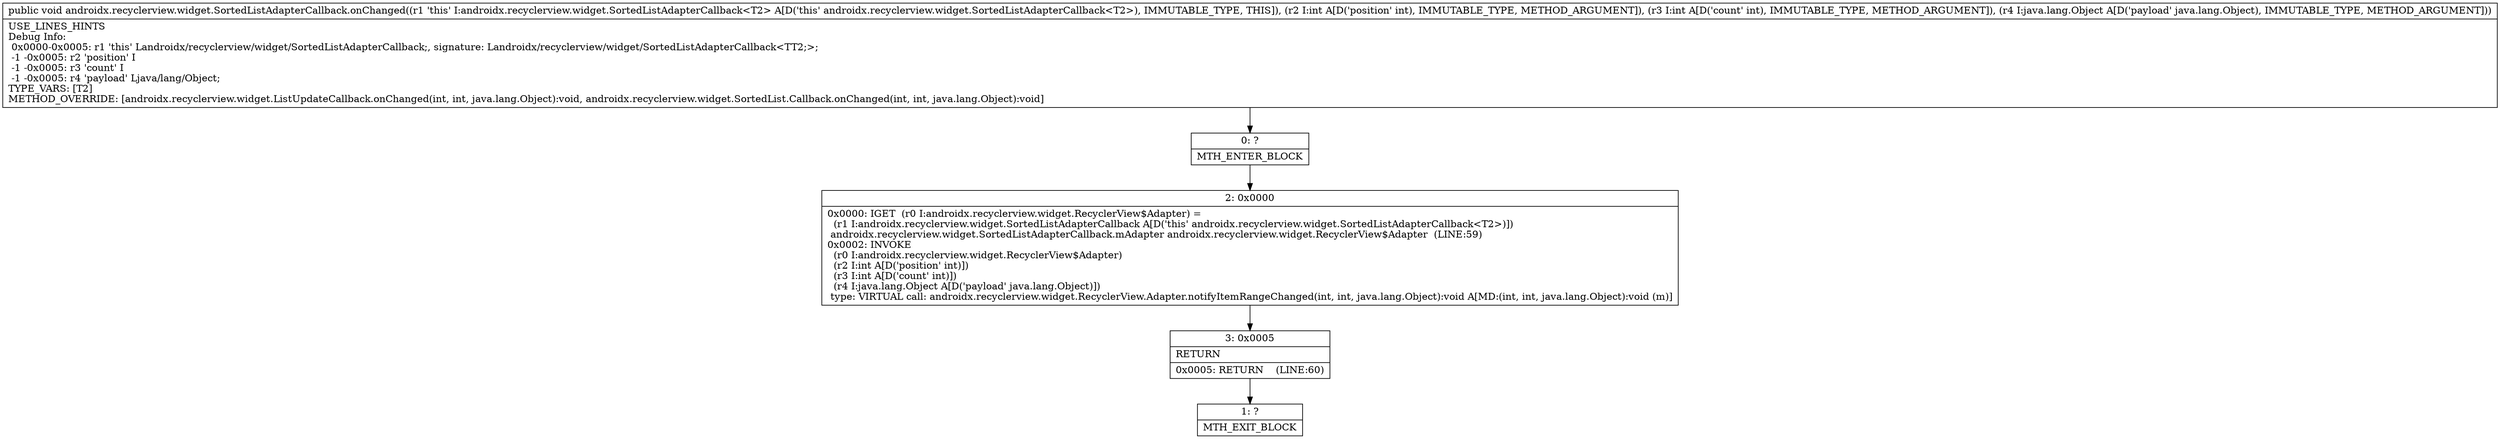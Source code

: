 digraph "CFG forandroidx.recyclerview.widget.SortedListAdapterCallback.onChanged(IILjava\/lang\/Object;)V" {
Node_0 [shape=record,label="{0\:\ ?|MTH_ENTER_BLOCK\l}"];
Node_2 [shape=record,label="{2\:\ 0x0000|0x0000: IGET  (r0 I:androidx.recyclerview.widget.RecyclerView$Adapter) = \l  (r1 I:androidx.recyclerview.widget.SortedListAdapterCallback A[D('this' androidx.recyclerview.widget.SortedListAdapterCallback\<T2\>)])\l androidx.recyclerview.widget.SortedListAdapterCallback.mAdapter androidx.recyclerview.widget.RecyclerView$Adapter  (LINE:59)\l0x0002: INVOKE  \l  (r0 I:androidx.recyclerview.widget.RecyclerView$Adapter)\l  (r2 I:int A[D('position' int)])\l  (r3 I:int A[D('count' int)])\l  (r4 I:java.lang.Object A[D('payload' java.lang.Object)])\l type: VIRTUAL call: androidx.recyclerview.widget.RecyclerView.Adapter.notifyItemRangeChanged(int, int, java.lang.Object):void A[MD:(int, int, java.lang.Object):void (m)]\l}"];
Node_3 [shape=record,label="{3\:\ 0x0005|RETURN\l|0x0005: RETURN    (LINE:60)\l}"];
Node_1 [shape=record,label="{1\:\ ?|MTH_EXIT_BLOCK\l}"];
MethodNode[shape=record,label="{public void androidx.recyclerview.widget.SortedListAdapterCallback.onChanged((r1 'this' I:androidx.recyclerview.widget.SortedListAdapterCallback\<T2\> A[D('this' androidx.recyclerview.widget.SortedListAdapterCallback\<T2\>), IMMUTABLE_TYPE, THIS]), (r2 I:int A[D('position' int), IMMUTABLE_TYPE, METHOD_ARGUMENT]), (r3 I:int A[D('count' int), IMMUTABLE_TYPE, METHOD_ARGUMENT]), (r4 I:java.lang.Object A[D('payload' java.lang.Object), IMMUTABLE_TYPE, METHOD_ARGUMENT]))  | USE_LINES_HINTS\lDebug Info:\l  0x0000\-0x0005: r1 'this' Landroidx\/recyclerview\/widget\/SortedListAdapterCallback;, signature: Landroidx\/recyclerview\/widget\/SortedListAdapterCallback\<TT2;\>;\l  \-1 \-0x0005: r2 'position' I\l  \-1 \-0x0005: r3 'count' I\l  \-1 \-0x0005: r4 'payload' Ljava\/lang\/Object;\lTYPE_VARS: [T2]\lMETHOD_OVERRIDE: [androidx.recyclerview.widget.ListUpdateCallback.onChanged(int, int, java.lang.Object):void, androidx.recyclerview.widget.SortedList.Callback.onChanged(int, int, java.lang.Object):void]\l}"];
MethodNode -> Node_0;Node_0 -> Node_2;
Node_2 -> Node_3;
Node_3 -> Node_1;
}

